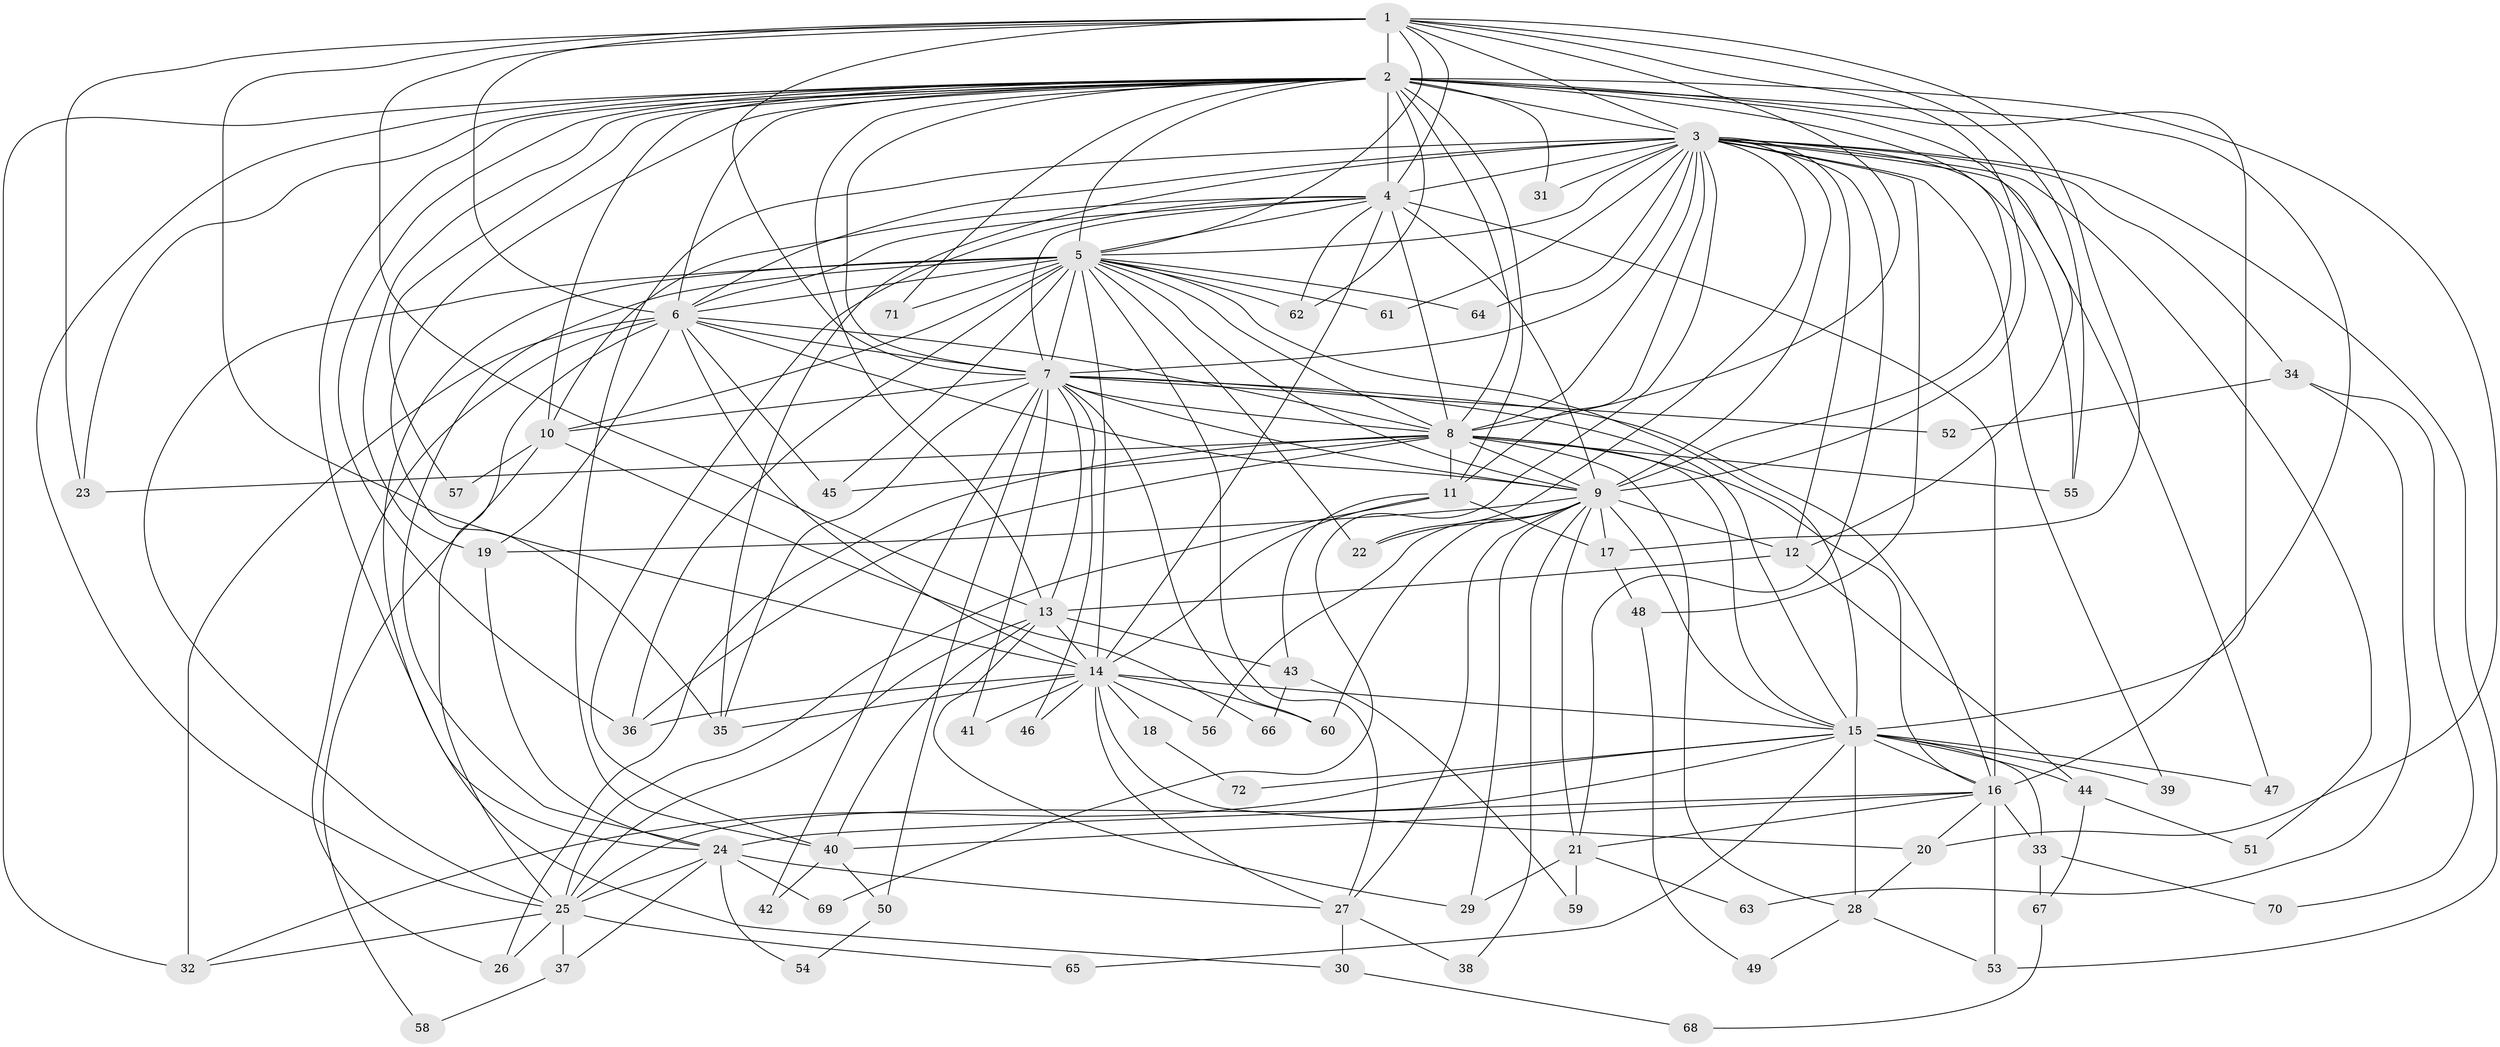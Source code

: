 // original degree distribution, {19: 0.013888888888888888, 36: 0.006944444444444444, 28: 0.006944444444444444, 29: 0.006944444444444444, 25: 0.006944444444444444, 22: 0.020833333333333332, 23: 0.006944444444444444, 5: 0.0625, 6: 0.013888888888888888, 3: 0.2222222222222222, 15: 0.006944444444444444, 4: 0.0763888888888889, 2: 0.5347222222222222, 7: 0.006944444444444444, 8: 0.006944444444444444}
// Generated by graph-tools (version 1.1) at 2025/35/03/09/25 02:35:15]
// undirected, 72 vertices, 208 edges
graph export_dot {
graph [start="1"]
  node [color=gray90,style=filled];
  1;
  2;
  3;
  4;
  5;
  6;
  7;
  8;
  9;
  10;
  11;
  12;
  13;
  14;
  15;
  16;
  17;
  18;
  19;
  20;
  21;
  22;
  23;
  24;
  25;
  26;
  27;
  28;
  29;
  30;
  31;
  32;
  33;
  34;
  35;
  36;
  37;
  38;
  39;
  40;
  41;
  42;
  43;
  44;
  45;
  46;
  47;
  48;
  49;
  50;
  51;
  52;
  53;
  54;
  55;
  56;
  57;
  58;
  59;
  60;
  61;
  62;
  63;
  64;
  65;
  66;
  67;
  68;
  69;
  70;
  71;
  72;
  1 -- 2 [weight=3.0];
  1 -- 3 [weight=1.0];
  1 -- 4 [weight=1.0];
  1 -- 5 [weight=1.0];
  1 -- 6 [weight=1.0];
  1 -- 7 [weight=1.0];
  1 -- 8 [weight=1.0];
  1 -- 9 [weight=1.0];
  1 -- 13 [weight=5.0];
  1 -- 14 [weight=1.0];
  1 -- 17 [weight=1.0];
  1 -- 23 [weight=1.0];
  1 -- 55 [weight=1.0];
  2 -- 3 [weight=3.0];
  2 -- 4 [weight=3.0];
  2 -- 5 [weight=4.0];
  2 -- 6 [weight=2.0];
  2 -- 7 [weight=3.0];
  2 -- 8 [weight=3.0];
  2 -- 9 [weight=2.0];
  2 -- 10 [weight=1.0];
  2 -- 11 [weight=1.0];
  2 -- 12 [weight=1.0];
  2 -- 13 [weight=1.0];
  2 -- 15 [weight=11.0];
  2 -- 16 [weight=4.0];
  2 -- 19 [weight=1.0];
  2 -- 20 [weight=1.0];
  2 -- 23 [weight=1.0];
  2 -- 24 [weight=1.0];
  2 -- 25 [weight=1.0];
  2 -- 31 [weight=1.0];
  2 -- 32 [weight=1.0];
  2 -- 35 [weight=1.0];
  2 -- 36 [weight=1.0];
  2 -- 57 [weight=1.0];
  2 -- 62 [weight=1.0];
  2 -- 71 [weight=1.0];
  3 -- 4 [weight=1.0];
  3 -- 5 [weight=1.0];
  3 -- 6 [weight=1.0];
  3 -- 7 [weight=1.0];
  3 -- 8 [weight=1.0];
  3 -- 9 [weight=1.0];
  3 -- 11 [weight=1.0];
  3 -- 12 [weight=1.0];
  3 -- 21 [weight=1.0];
  3 -- 22 [weight=1.0];
  3 -- 31 [weight=1.0];
  3 -- 34 [weight=1.0];
  3 -- 35 [weight=2.0];
  3 -- 39 [weight=1.0];
  3 -- 40 [weight=1.0];
  3 -- 47 [weight=1.0];
  3 -- 48 [weight=1.0];
  3 -- 51 [weight=1.0];
  3 -- 53 [weight=1.0];
  3 -- 55 [weight=1.0];
  3 -- 61 [weight=1.0];
  3 -- 64 [weight=1.0];
  3 -- 69 [weight=1.0];
  4 -- 5 [weight=1.0];
  4 -- 6 [weight=1.0];
  4 -- 7 [weight=1.0];
  4 -- 8 [weight=1.0];
  4 -- 9 [weight=2.0];
  4 -- 10 [weight=1.0];
  4 -- 14 [weight=1.0];
  4 -- 16 [weight=14.0];
  4 -- 40 [weight=1.0];
  4 -- 62 [weight=1.0];
  5 -- 6 [weight=1.0];
  5 -- 7 [weight=2.0];
  5 -- 8 [weight=1.0];
  5 -- 9 [weight=1.0];
  5 -- 10 [weight=1.0];
  5 -- 14 [weight=1.0];
  5 -- 15 [weight=1.0];
  5 -- 22 [weight=1.0];
  5 -- 24 [weight=1.0];
  5 -- 25 [weight=1.0];
  5 -- 27 [weight=1.0];
  5 -- 30 [weight=1.0];
  5 -- 36 [weight=1.0];
  5 -- 45 [weight=1.0];
  5 -- 61 [weight=1.0];
  5 -- 62 [weight=1.0];
  5 -- 64 [weight=1.0];
  5 -- 71 [weight=1.0];
  6 -- 7 [weight=1.0];
  6 -- 8 [weight=2.0];
  6 -- 9 [weight=1.0];
  6 -- 14 [weight=1.0];
  6 -- 19 [weight=1.0];
  6 -- 25 [weight=1.0];
  6 -- 26 [weight=1.0];
  6 -- 32 [weight=4.0];
  6 -- 45 [weight=1.0];
  7 -- 8 [weight=1.0];
  7 -- 9 [weight=1.0];
  7 -- 10 [weight=1.0];
  7 -- 13 [weight=1.0];
  7 -- 15 [weight=2.0];
  7 -- 16 [weight=1.0];
  7 -- 35 [weight=1.0];
  7 -- 41 [weight=1.0];
  7 -- 42 [weight=1.0];
  7 -- 46 [weight=1.0];
  7 -- 50 [weight=1.0];
  7 -- 52 [weight=1.0];
  7 -- 60 [weight=1.0];
  8 -- 9 [weight=2.0];
  8 -- 11 [weight=1.0];
  8 -- 15 [weight=1.0];
  8 -- 16 [weight=2.0];
  8 -- 23 [weight=1.0];
  8 -- 26 [weight=1.0];
  8 -- 28 [weight=1.0];
  8 -- 36 [weight=1.0];
  8 -- 45 [weight=1.0];
  8 -- 55 [weight=1.0];
  9 -- 12 [weight=1.0];
  9 -- 15 [weight=2.0];
  9 -- 17 [weight=1.0];
  9 -- 19 [weight=1.0];
  9 -- 21 [weight=1.0];
  9 -- 22 [weight=1.0];
  9 -- 27 [weight=1.0];
  9 -- 29 [weight=1.0];
  9 -- 38 [weight=1.0];
  9 -- 56 [weight=1.0];
  9 -- 60 [weight=1.0];
  10 -- 57 [weight=1.0];
  10 -- 58 [weight=1.0];
  10 -- 66 [weight=1.0];
  11 -- 14 [weight=1.0];
  11 -- 17 [weight=1.0];
  11 -- 25 [weight=1.0];
  11 -- 43 [weight=1.0];
  12 -- 13 [weight=1.0];
  12 -- 44 [weight=1.0];
  13 -- 14 [weight=1.0];
  13 -- 25 [weight=1.0];
  13 -- 29 [weight=1.0];
  13 -- 40 [weight=1.0];
  13 -- 43 [weight=1.0];
  14 -- 15 [weight=1.0];
  14 -- 18 [weight=1.0];
  14 -- 20 [weight=1.0];
  14 -- 27 [weight=1.0];
  14 -- 35 [weight=1.0];
  14 -- 36 [weight=1.0];
  14 -- 41 [weight=1.0];
  14 -- 46 [weight=1.0];
  14 -- 56 [weight=1.0];
  14 -- 60 [weight=1.0];
  15 -- 16 [weight=1.0];
  15 -- 25 [weight=1.0];
  15 -- 28 [weight=1.0];
  15 -- 32 [weight=1.0];
  15 -- 33 [weight=2.0];
  15 -- 39 [weight=1.0];
  15 -- 44 [weight=1.0];
  15 -- 47 [weight=1.0];
  15 -- 65 [weight=1.0];
  15 -- 72 [weight=1.0];
  16 -- 20 [weight=1.0];
  16 -- 21 [weight=1.0];
  16 -- 24 [weight=1.0];
  16 -- 33 [weight=1.0];
  16 -- 40 [weight=1.0];
  16 -- 53 [weight=1.0];
  17 -- 48 [weight=1.0];
  18 -- 72 [weight=1.0];
  19 -- 24 [weight=1.0];
  20 -- 28 [weight=1.0];
  21 -- 29 [weight=1.0];
  21 -- 59 [weight=1.0];
  21 -- 63 [weight=1.0];
  24 -- 25 [weight=1.0];
  24 -- 27 [weight=1.0];
  24 -- 37 [weight=1.0];
  24 -- 54 [weight=1.0];
  24 -- 69 [weight=1.0];
  25 -- 26 [weight=1.0];
  25 -- 32 [weight=1.0];
  25 -- 37 [weight=1.0];
  25 -- 65 [weight=1.0];
  27 -- 30 [weight=1.0];
  27 -- 38 [weight=1.0];
  28 -- 49 [weight=1.0];
  28 -- 53 [weight=1.0];
  30 -- 68 [weight=1.0];
  33 -- 67 [weight=1.0];
  33 -- 70 [weight=1.0];
  34 -- 52 [weight=1.0];
  34 -- 63 [weight=1.0];
  34 -- 70 [weight=1.0];
  37 -- 58 [weight=1.0];
  40 -- 42 [weight=1.0];
  40 -- 50 [weight=1.0];
  43 -- 59 [weight=1.0];
  43 -- 66 [weight=1.0];
  44 -- 51 [weight=1.0];
  44 -- 67 [weight=1.0];
  48 -- 49 [weight=1.0];
  50 -- 54 [weight=1.0];
  67 -- 68 [weight=1.0];
}
